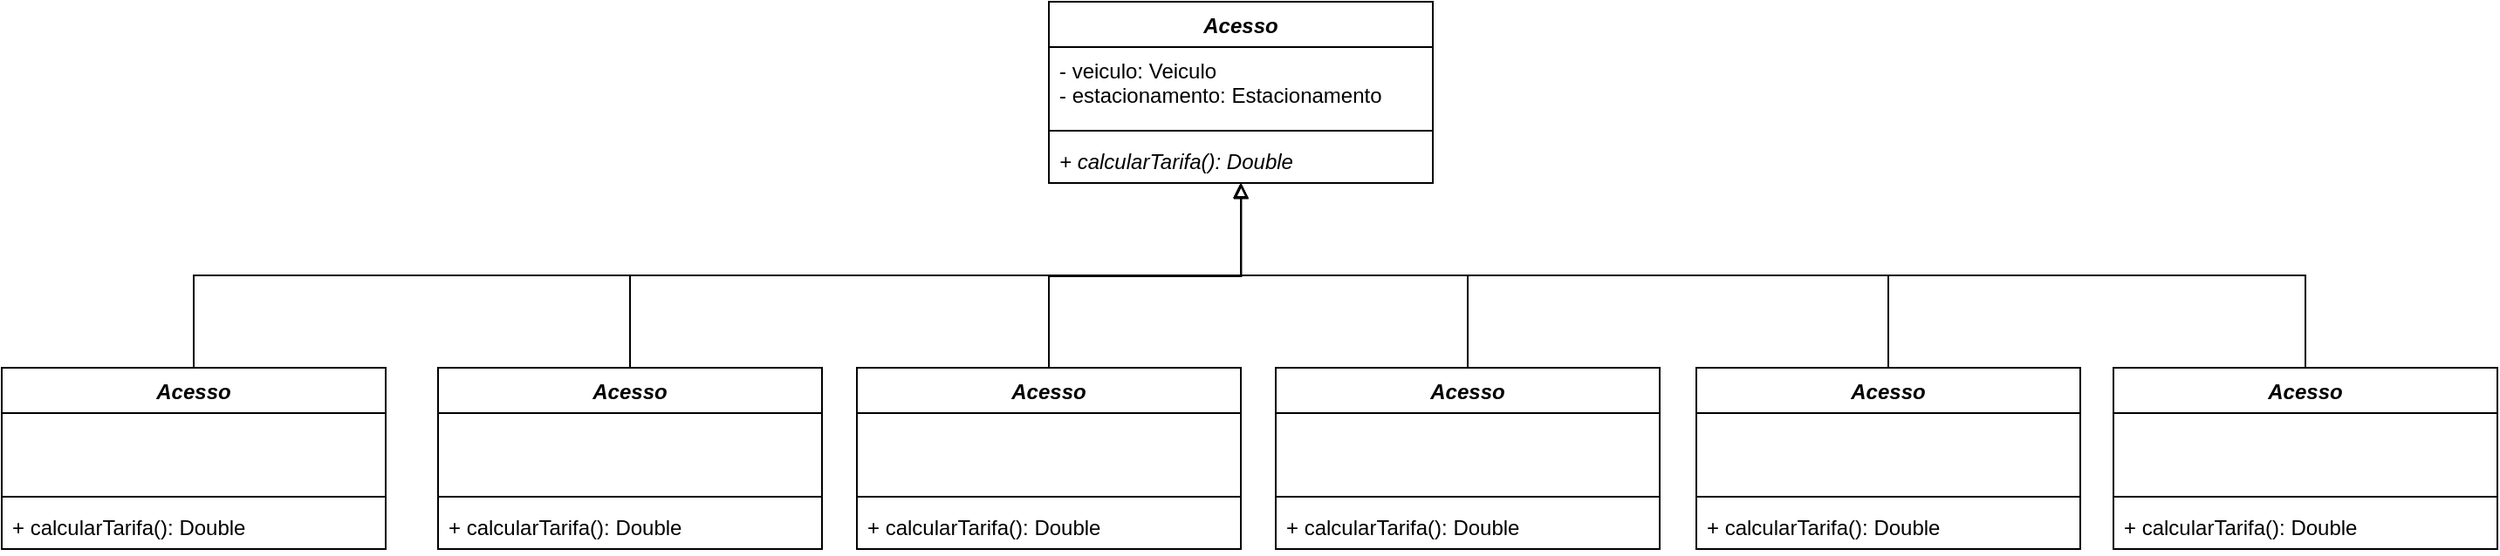 <mxfile version="21.3.2" type="device">
  <diagram name="Página-1" id="IN72anlWgmvZB3Y1IDA5">
    <mxGraphModel dx="891" dy="410" grid="1" gridSize="10" guides="1" tooltips="1" connect="1" arrows="1" fold="1" page="1" pageScale="1" pageWidth="827" pageHeight="1169" math="0" shadow="0">
      <root>
        <mxCell id="0" />
        <mxCell id="1" parent="0" />
        <mxCell id="Gv_pbddCawCVBHCKT9ni-1" value="&lt;i&gt;Acesso&lt;br&gt;&lt;br&gt;&lt;/i&gt;" style="swimlane;fontStyle=1;align=center;verticalAlign=top;childLayout=stackLayout;horizontal=1;startSize=26;horizontalStack=0;resizeParent=1;resizeParentMax=0;resizeLast=0;collapsible=1;marginBottom=0;whiteSpace=wrap;html=1;" vertex="1" parent="1">
          <mxGeometry x="650" y="470" width="220" height="104" as="geometry" />
        </mxCell>
        <mxCell id="Gv_pbddCawCVBHCKT9ni-2" value="- veiculo: Veiculo&lt;br&gt;- estacionamento: Estacionamento" style="text;strokeColor=none;fillColor=none;align=left;verticalAlign=top;spacingLeft=4;spacingRight=4;overflow=hidden;rotatable=0;points=[[0,0.5],[1,0.5]];portConstraint=eastwest;whiteSpace=wrap;html=1;" vertex="1" parent="Gv_pbddCawCVBHCKT9ni-1">
          <mxGeometry y="26" width="220" height="44" as="geometry" />
        </mxCell>
        <mxCell id="Gv_pbddCawCVBHCKT9ni-3" value="" style="line;strokeWidth=1;fillColor=none;align=left;verticalAlign=middle;spacingTop=-1;spacingLeft=3;spacingRight=3;rotatable=0;labelPosition=right;points=[];portConstraint=eastwest;strokeColor=inherit;" vertex="1" parent="Gv_pbddCawCVBHCKT9ni-1">
          <mxGeometry y="70" width="220" height="8" as="geometry" />
        </mxCell>
        <mxCell id="Gv_pbddCawCVBHCKT9ni-4" value="&lt;i&gt;+ calcularTarifa(): Double&lt;/i&gt;" style="text;strokeColor=none;fillColor=none;align=left;verticalAlign=top;spacingLeft=4;spacingRight=4;overflow=hidden;rotatable=0;points=[[0,0.5],[1,0.5]];portConstraint=eastwest;whiteSpace=wrap;html=1;" vertex="1" parent="Gv_pbddCawCVBHCKT9ni-1">
          <mxGeometry y="78" width="220" height="26" as="geometry" />
        </mxCell>
        <mxCell id="Gv_pbddCawCVBHCKT9ni-5" style="edgeStyle=elbowEdgeStyle;rounded=0;orthogonalLoop=1;jettySize=auto;elbow=vertical;html=1;exitX=0.5;exitY=0;exitDx=0;exitDy=0;endArrow=block;endFill=0;entryX=0.5;entryY=1;entryDx=0;entryDy=0;" edge="1" parent="1" source="Gv_pbddCawCVBHCKT9ni-6" target="Gv_pbddCawCVBHCKT9ni-1">
          <mxGeometry relative="1" as="geometry">
            <mxPoint x="760.0" y="580" as="targetPoint" />
          </mxGeometry>
        </mxCell>
        <mxCell id="Gv_pbddCawCVBHCKT9ni-6" value="&lt;i&gt;Acesso&lt;br&gt;&lt;br&gt;&lt;/i&gt;" style="swimlane;fontStyle=1;align=center;verticalAlign=top;childLayout=stackLayout;horizontal=1;startSize=26;horizontalStack=0;resizeParent=1;resizeParentMax=0;resizeLast=0;collapsible=1;marginBottom=0;whiteSpace=wrap;html=1;" vertex="1" parent="1">
          <mxGeometry x="50" y="680" width="220" height="104" as="geometry" />
        </mxCell>
        <mxCell id="Gv_pbddCawCVBHCKT9ni-7" value="&amp;nbsp;" style="text;strokeColor=none;fillColor=none;align=left;verticalAlign=top;spacingLeft=4;spacingRight=4;overflow=hidden;rotatable=0;points=[[0,0.5],[1,0.5]];portConstraint=eastwest;whiteSpace=wrap;html=1;" vertex="1" parent="Gv_pbddCawCVBHCKT9ni-6">
          <mxGeometry y="26" width="220" height="44" as="geometry" />
        </mxCell>
        <mxCell id="Gv_pbddCawCVBHCKT9ni-8" value="" style="line;strokeWidth=1;fillColor=none;align=left;verticalAlign=middle;spacingTop=-1;spacingLeft=3;spacingRight=3;rotatable=0;labelPosition=right;points=[];portConstraint=eastwest;strokeColor=inherit;" vertex="1" parent="Gv_pbddCawCVBHCKT9ni-6">
          <mxGeometry y="70" width="220" height="8" as="geometry" />
        </mxCell>
        <mxCell id="Gv_pbddCawCVBHCKT9ni-9" value="+ calcularTarifa(): Double" style="text;strokeColor=none;fillColor=none;align=left;verticalAlign=top;spacingLeft=4;spacingRight=4;overflow=hidden;rotatable=0;points=[[0,0.5],[1,0.5]];portConstraint=eastwest;whiteSpace=wrap;html=1;" vertex="1" parent="Gv_pbddCawCVBHCKT9ni-6">
          <mxGeometry y="78" width="220" height="26" as="geometry" />
        </mxCell>
        <mxCell id="Gv_pbddCawCVBHCKT9ni-10" style="edgeStyle=elbowEdgeStyle;rounded=0;orthogonalLoop=1;jettySize=auto;elbow=vertical;html=1;endArrow=block;endFill=0;" edge="1" parent="1" source="Gv_pbddCawCVBHCKT9ni-11" target="Gv_pbddCawCVBHCKT9ni-4">
          <mxGeometry relative="1" as="geometry">
            <mxPoint x="760" y="580" as="targetPoint" />
          </mxGeometry>
        </mxCell>
        <mxCell id="Gv_pbddCawCVBHCKT9ni-11" value="&lt;i&gt;Acesso&lt;br&gt;&lt;br&gt;&lt;/i&gt;" style="swimlane;fontStyle=1;align=center;verticalAlign=top;childLayout=stackLayout;horizontal=1;startSize=26;horizontalStack=0;resizeParent=1;resizeParentMax=0;resizeLast=0;collapsible=1;marginBottom=0;whiteSpace=wrap;html=1;" vertex="1" parent="1">
          <mxGeometry x="300" y="680" width="220" height="104" as="geometry" />
        </mxCell>
        <mxCell id="Gv_pbddCawCVBHCKT9ni-12" value="&amp;nbsp;" style="text;strokeColor=none;fillColor=none;align=left;verticalAlign=top;spacingLeft=4;spacingRight=4;overflow=hidden;rotatable=0;points=[[0,0.5],[1,0.5]];portConstraint=eastwest;whiteSpace=wrap;html=1;" vertex="1" parent="Gv_pbddCawCVBHCKT9ni-11">
          <mxGeometry y="26" width="220" height="44" as="geometry" />
        </mxCell>
        <mxCell id="Gv_pbddCawCVBHCKT9ni-13" value="" style="line;strokeWidth=1;fillColor=none;align=left;verticalAlign=middle;spacingTop=-1;spacingLeft=3;spacingRight=3;rotatable=0;labelPosition=right;points=[];portConstraint=eastwest;strokeColor=inherit;" vertex="1" parent="Gv_pbddCawCVBHCKT9ni-11">
          <mxGeometry y="70" width="220" height="8" as="geometry" />
        </mxCell>
        <mxCell id="Gv_pbddCawCVBHCKT9ni-14" value="+ calcularTarifa(): Double" style="text;strokeColor=none;fillColor=none;align=left;verticalAlign=top;spacingLeft=4;spacingRight=4;overflow=hidden;rotatable=0;points=[[0,0.5],[1,0.5]];portConstraint=eastwest;whiteSpace=wrap;html=1;" vertex="1" parent="Gv_pbddCawCVBHCKT9ni-11">
          <mxGeometry y="78" width="220" height="26" as="geometry" />
        </mxCell>
        <mxCell id="Gv_pbddCawCVBHCKT9ni-15" style="edgeStyle=elbowEdgeStyle;rounded=0;orthogonalLoop=1;jettySize=auto;elbow=vertical;html=1;entryX=0.501;entryY=1.026;entryDx=0;entryDy=0;entryPerimeter=0;endArrow=block;endFill=0;" edge="1" parent="1" source="Gv_pbddCawCVBHCKT9ni-16" target="Gv_pbddCawCVBHCKT9ni-4">
          <mxGeometry relative="1" as="geometry" />
        </mxCell>
        <mxCell id="Gv_pbddCawCVBHCKT9ni-16" value="&lt;i&gt;Acesso&lt;br&gt;&lt;br&gt;&lt;/i&gt;" style="swimlane;fontStyle=1;align=center;verticalAlign=top;childLayout=stackLayout;horizontal=1;startSize=26;horizontalStack=0;resizeParent=1;resizeParentMax=0;resizeLast=0;collapsible=1;marginBottom=0;whiteSpace=wrap;html=1;" vertex="1" parent="1">
          <mxGeometry x="540" y="680" width="220" height="104" as="geometry" />
        </mxCell>
        <mxCell id="Gv_pbddCawCVBHCKT9ni-17" value="&amp;nbsp;" style="text;strokeColor=none;fillColor=none;align=left;verticalAlign=top;spacingLeft=4;spacingRight=4;overflow=hidden;rotatable=0;points=[[0,0.5],[1,0.5]];portConstraint=eastwest;whiteSpace=wrap;html=1;" vertex="1" parent="Gv_pbddCawCVBHCKT9ni-16">
          <mxGeometry y="26" width="220" height="44" as="geometry" />
        </mxCell>
        <mxCell id="Gv_pbddCawCVBHCKT9ni-18" value="" style="line;strokeWidth=1;fillColor=none;align=left;verticalAlign=middle;spacingTop=-1;spacingLeft=3;spacingRight=3;rotatable=0;labelPosition=right;points=[];portConstraint=eastwest;strokeColor=inherit;" vertex="1" parent="Gv_pbddCawCVBHCKT9ni-16">
          <mxGeometry y="70" width="220" height="8" as="geometry" />
        </mxCell>
        <mxCell id="Gv_pbddCawCVBHCKT9ni-19" value="+ calcularTarifa(): Double" style="text;strokeColor=none;fillColor=none;align=left;verticalAlign=top;spacingLeft=4;spacingRight=4;overflow=hidden;rotatable=0;points=[[0,0.5],[1,0.5]];portConstraint=eastwest;whiteSpace=wrap;html=1;" vertex="1" parent="Gv_pbddCawCVBHCKT9ni-16">
          <mxGeometry y="78" width="220" height="26" as="geometry" />
        </mxCell>
        <mxCell id="Gv_pbddCawCVBHCKT9ni-20" style="edgeStyle=elbowEdgeStyle;rounded=0;orthogonalLoop=1;jettySize=auto;elbow=vertical;html=1;endArrow=block;endFill=0;" edge="1" parent="1" source="Gv_pbddCawCVBHCKT9ni-21" target="Gv_pbddCawCVBHCKT9ni-4">
          <mxGeometry relative="1" as="geometry" />
        </mxCell>
        <mxCell id="Gv_pbddCawCVBHCKT9ni-21" value="&lt;i&gt;Acesso&lt;br&gt;&lt;br&gt;&lt;/i&gt;" style="swimlane;fontStyle=1;align=center;verticalAlign=top;childLayout=stackLayout;horizontal=1;startSize=26;horizontalStack=0;resizeParent=1;resizeParentMax=0;resizeLast=0;collapsible=1;marginBottom=0;whiteSpace=wrap;html=1;" vertex="1" parent="1">
          <mxGeometry x="780" y="680" width="220" height="104" as="geometry" />
        </mxCell>
        <mxCell id="Gv_pbddCawCVBHCKT9ni-22" value="&amp;nbsp;" style="text;strokeColor=none;fillColor=none;align=left;verticalAlign=top;spacingLeft=4;spacingRight=4;overflow=hidden;rotatable=0;points=[[0,0.5],[1,0.5]];portConstraint=eastwest;whiteSpace=wrap;html=1;" vertex="1" parent="Gv_pbddCawCVBHCKT9ni-21">
          <mxGeometry y="26" width="220" height="44" as="geometry" />
        </mxCell>
        <mxCell id="Gv_pbddCawCVBHCKT9ni-23" value="" style="line;strokeWidth=1;fillColor=none;align=left;verticalAlign=middle;spacingTop=-1;spacingLeft=3;spacingRight=3;rotatable=0;labelPosition=right;points=[];portConstraint=eastwest;strokeColor=inherit;" vertex="1" parent="Gv_pbddCawCVBHCKT9ni-21">
          <mxGeometry y="70" width="220" height="8" as="geometry" />
        </mxCell>
        <mxCell id="Gv_pbddCawCVBHCKT9ni-24" value="+ calcularTarifa(): Double" style="text;strokeColor=none;fillColor=none;align=left;verticalAlign=top;spacingLeft=4;spacingRight=4;overflow=hidden;rotatable=0;points=[[0,0.5],[1,0.5]];portConstraint=eastwest;whiteSpace=wrap;html=1;" vertex="1" parent="Gv_pbddCawCVBHCKT9ni-21">
          <mxGeometry y="78" width="220" height="26" as="geometry" />
        </mxCell>
        <mxCell id="Gv_pbddCawCVBHCKT9ni-25" style="edgeStyle=elbowEdgeStyle;rounded=0;orthogonalLoop=1;jettySize=auto;elbow=vertical;html=1;endArrow=block;endFill=0;" edge="1" parent="1" source="Gv_pbddCawCVBHCKT9ni-26" target="Gv_pbddCawCVBHCKT9ni-4">
          <mxGeometry relative="1" as="geometry" />
        </mxCell>
        <mxCell id="Gv_pbddCawCVBHCKT9ni-26" value="&lt;i&gt;Acesso&lt;br&gt;&lt;br&gt;&lt;/i&gt;" style="swimlane;fontStyle=1;align=center;verticalAlign=top;childLayout=stackLayout;horizontal=1;startSize=26;horizontalStack=0;resizeParent=1;resizeParentMax=0;resizeLast=0;collapsible=1;marginBottom=0;whiteSpace=wrap;html=1;" vertex="1" parent="1">
          <mxGeometry x="1021" y="680" width="220" height="104" as="geometry" />
        </mxCell>
        <mxCell id="Gv_pbddCawCVBHCKT9ni-27" value="&amp;nbsp;" style="text;strokeColor=none;fillColor=none;align=left;verticalAlign=top;spacingLeft=4;spacingRight=4;overflow=hidden;rotatable=0;points=[[0,0.5],[1,0.5]];portConstraint=eastwest;whiteSpace=wrap;html=1;" vertex="1" parent="Gv_pbddCawCVBHCKT9ni-26">
          <mxGeometry y="26" width="220" height="44" as="geometry" />
        </mxCell>
        <mxCell id="Gv_pbddCawCVBHCKT9ni-28" value="" style="line;strokeWidth=1;fillColor=none;align=left;verticalAlign=middle;spacingTop=-1;spacingLeft=3;spacingRight=3;rotatable=0;labelPosition=right;points=[];portConstraint=eastwest;strokeColor=inherit;" vertex="1" parent="Gv_pbddCawCVBHCKT9ni-26">
          <mxGeometry y="70" width="220" height="8" as="geometry" />
        </mxCell>
        <mxCell id="Gv_pbddCawCVBHCKT9ni-29" value="+ calcularTarifa(): Double" style="text;strokeColor=none;fillColor=none;align=left;verticalAlign=top;spacingLeft=4;spacingRight=4;overflow=hidden;rotatable=0;points=[[0,0.5],[1,0.5]];portConstraint=eastwest;whiteSpace=wrap;html=1;" vertex="1" parent="Gv_pbddCawCVBHCKT9ni-26">
          <mxGeometry y="78" width="220" height="26" as="geometry" />
        </mxCell>
        <mxCell id="Gv_pbddCawCVBHCKT9ni-30" style="edgeStyle=elbowEdgeStyle;rounded=0;orthogonalLoop=1;jettySize=auto;elbow=vertical;html=1;endArrow=block;endFill=0;" edge="1" parent="1" source="Gv_pbddCawCVBHCKT9ni-31" target="Gv_pbddCawCVBHCKT9ni-4">
          <mxGeometry relative="1" as="geometry" />
        </mxCell>
        <mxCell id="Gv_pbddCawCVBHCKT9ni-31" value="&lt;i&gt;Acesso&lt;br&gt;&lt;br&gt;&lt;/i&gt;" style="swimlane;fontStyle=1;align=center;verticalAlign=top;childLayout=stackLayout;horizontal=1;startSize=26;horizontalStack=0;resizeParent=1;resizeParentMax=0;resizeLast=0;collapsible=1;marginBottom=0;whiteSpace=wrap;html=1;" vertex="1" parent="1">
          <mxGeometry x="1260" y="680" width="220" height="104" as="geometry" />
        </mxCell>
        <mxCell id="Gv_pbddCawCVBHCKT9ni-32" value="&amp;nbsp;" style="text;strokeColor=none;fillColor=none;align=left;verticalAlign=top;spacingLeft=4;spacingRight=4;overflow=hidden;rotatable=0;points=[[0,0.5],[1,0.5]];portConstraint=eastwest;whiteSpace=wrap;html=1;" vertex="1" parent="Gv_pbddCawCVBHCKT9ni-31">
          <mxGeometry y="26" width="220" height="44" as="geometry" />
        </mxCell>
        <mxCell id="Gv_pbddCawCVBHCKT9ni-33" value="" style="line;strokeWidth=1;fillColor=none;align=left;verticalAlign=middle;spacingTop=-1;spacingLeft=3;spacingRight=3;rotatable=0;labelPosition=right;points=[];portConstraint=eastwest;strokeColor=inherit;" vertex="1" parent="Gv_pbddCawCVBHCKT9ni-31">
          <mxGeometry y="70" width="220" height="8" as="geometry" />
        </mxCell>
        <mxCell id="Gv_pbddCawCVBHCKT9ni-34" value="+ calcularTarifa(): Double" style="text;strokeColor=none;fillColor=none;align=left;verticalAlign=top;spacingLeft=4;spacingRight=4;overflow=hidden;rotatable=0;points=[[0,0.5],[1,0.5]];portConstraint=eastwest;whiteSpace=wrap;html=1;" vertex="1" parent="Gv_pbddCawCVBHCKT9ni-31">
          <mxGeometry y="78" width="220" height="26" as="geometry" />
        </mxCell>
      </root>
    </mxGraphModel>
  </diagram>
</mxfile>
